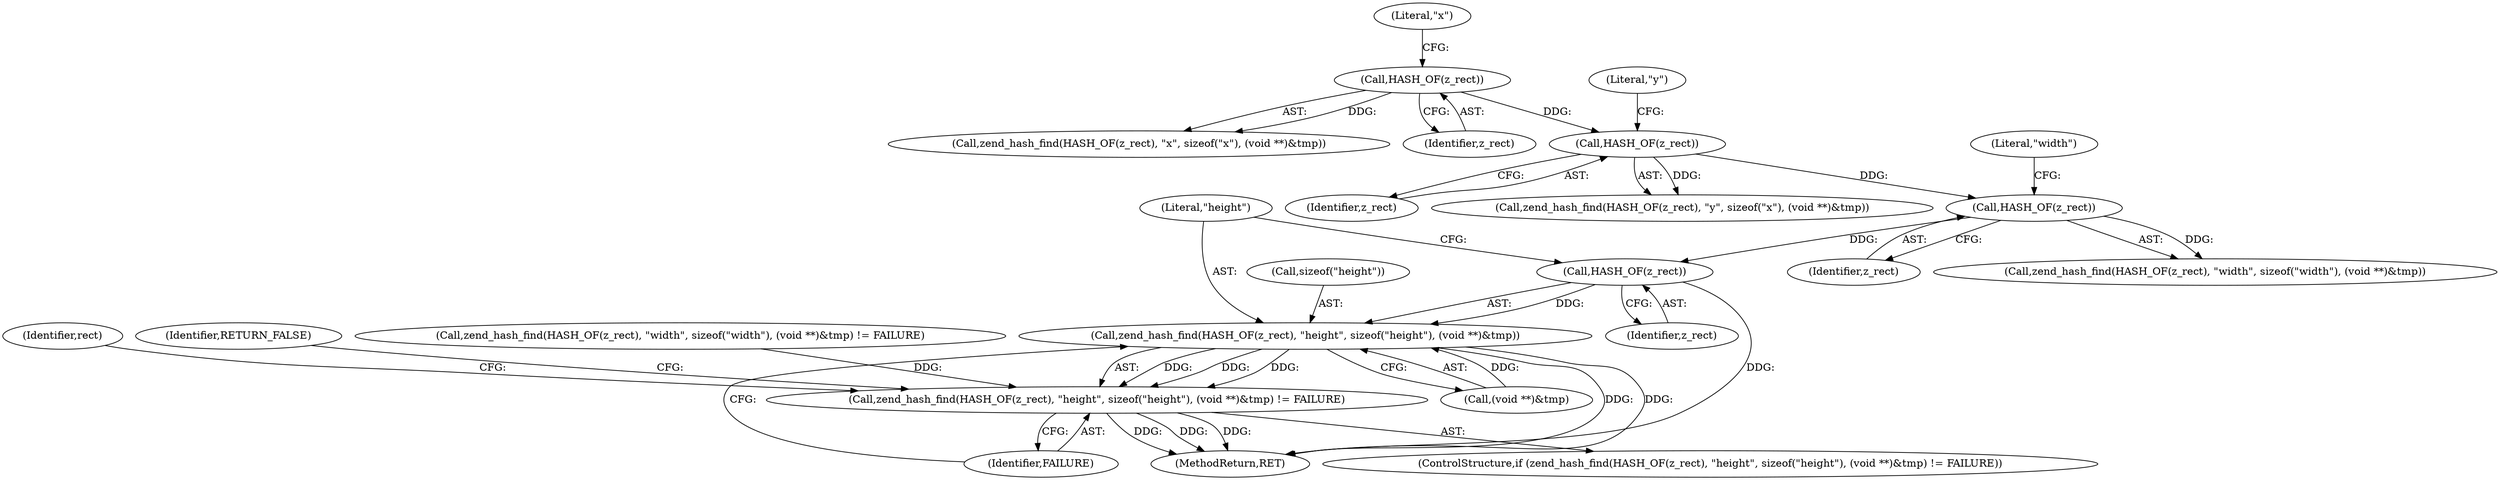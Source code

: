 digraph "0_php-src_2938329ce19cb8c4197dec146c3ec887c6f61d01_1@pointer" {
"1000192" [label="(Call,HASH_OF(z_rect))"];
"1000169" [label="(Call,HASH_OF(z_rect))"];
"1000146" [label="(Call,HASH_OF(z_rect))"];
"1000123" [label="(Call,HASH_OF(z_rect))"];
"1000191" [label="(Call,zend_hash_find(HASH_OF(z_rect), \"height\", sizeof(\"height\"), (void **)&tmp))"];
"1000190" [label="(Call,zend_hash_find(HASH_OF(z_rect), \"height\", sizeof(\"height\"), (void **)&tmp) != FAILURE)"];
"1000197" [label="(Call,(void **)&tmp)"];
"1000122" [label="(Call,zend_hash_find(HASH_OF(z_rect), \"x\", sizeof(\"x\"), (void **)&tmp))"];
"1000191" [label="(Call,zend_hash_find(HASH_OF(z_rect), \"height\", sizeof(\"height\"), (void **)&tmp))"];
"1000194" [label="(Literal,\"height\")"];
"1000167" [label="(Call,zend_hash_find(HASH_OF(z_rect), \"width\", sizeof(\"width\"), (void **)&tmp) != FAILURE)"];
"1000205" [label="(Identifier,rect)"];
"1000171" [label="(Literal,\"width\")"];
"1000189" [label="(ControlStructure,if (zend_hash_find(HASH_OF(z_rect), \"height\", sizeof(\"height\"), (void **)&tmp) != FAILURE))"];
"1000190" [label="(Call,zend_hash_find(HASH_OF(z_rect), \"height\", sizeof(\"height\"), (void **)&tmp) != FAILURE)"];
"1000148" [label="(Literal,\"y\")"];
"1000147" [label="(Identifier,z_rect)"];
"1000169" [label="(Call,HASH_OF(z_rect))"];
"1000230" [label="(MethodReturn,RET)"];
"1000146" [label="(Call,HASH_OF(z_rect))"];
"1000124" [label="(Identifier,z_rect)"];
"1000211" [label="(Identifier,RETURN_FALSE)"];
"1000125" [label="(Literal,\"x\")"];
"1000168" [label="(Call,zend_hash_find(HASH_OF(z_rect), \"width\", sizeof(\"width\"), (void **)&tmp))"];
"1000195" [label="(Call,sizeof(\"height\"))"];
"1000201" [label="(Identifier,FAILURE)"];
"1000192" [label="(Call,HASH_OF(z_rect))"];
"1000170" [label="(Identifier,z_rect)"];
"1000145" [label="(Call,zend_hash_find(HASH_OF(z_rect), \"y\", sizeof(\"x\"), (void **)&tmp))"];
"1000193" [label="(Identifier,z_rect)"];
"1000123" [label="(Call,HASH_OF(z_rect))"];
"1000192" -> "1000191"  [label="AST: "];
"1000192" -> "1000193"  [label="CFG: "];
"1000193" -> "1000192"  [label="AST: "];
"1000194" -> "1000192"  [label="CFG: "];
"1000192" -> "1000230"  [label="DDG: "];
"1000192" -> "1000191"  [label="DDG: "];
"1000169" -> "1000192"  [label="DDG: "];
"1000169" -> "1000168"  [label="AST: "];
"1000169" -> "1000170"  [label="CFG: "];
"1000170" -> "1000169"  [label="AST: "];
"1000171" -> "1000169"  [label="CFG: "];
"1000169" -> "1000168"  [label="DDG: "];
"1000146" -> "1000169"  [label="DDG: "];
"1000146" -> "1000145"  [label="AST: "];
"1000146" -> "1000147"  [label="CFG: "];
"1000147" -> "1000146"  [label="AST: "];
"1000148" -> "1000146"  [label="CFG: "];
"1000146" -> "1000145"  [label="DDG: "];
"1000123" -> "1000146"  [label="DDG: "];
"1000123" -> "1000122"  [label="AST: "];
"1000123" -> "1000124"  [label="CFG: "];
"1000124" -> "1000123"  [label="AST: "];
"1000125" -> "1000123"  [label="CFG: "];
"1000123" -> "1000122"  [label="DDG: "];
"1000191" -> "1000190"  [label="AST: "];
"1000191" -> "1000197"  [label="CFG: "];
"1000194" -> "1000191"  [label="AST: "];
"1000195" -> "1000191"  [label="AST: "];
"1000197" -> "1000191"  [label="AST: "];
"1000201" -> "1000191"  [label="CFG: "];
"1000191" -> "1000230"  [label="DDG: "];
"1000191" -> "1000230"  [label="DDG: "];
"1000191" -> "1000190"  [label="DDG: "];
"1000191" -> "1000190"  [label="DDG: "];
"1000191" -> "1000190"  [label="DDG: "];
"1000197" -> "1000191"  [label="DDG: "];
"1000190" -> "1000189"  [label="AST: "];
"1000190" -> "1000201"  [label="CFG: "];
"1000201" -> "1000190"  [label="AST: "];
"1000205" -> "1000190"  [label="CFG: "];
"1000211" -> "1000190"  [label="CFG: "];
"1000190" -> "1000230"  [label="DDG: "];
"1000190" -> "1000230"  [label="DDG: "];
"1000190" -> "1000230"  [label="DDG: "];
"1000167" -> "1000190"  [label="DDG: "];
}
